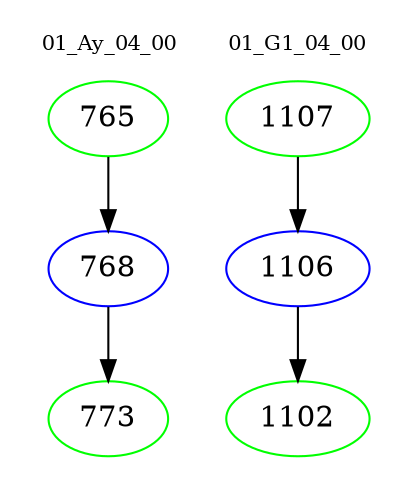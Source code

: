 digraph{
subgraph cluster_0 {
color = white
label = "01_Ay_04_00";
fontsize=10;
T0_765 [label="765", color="green"]
T0_765 -> T0_768 [color="black"]
T0_768 [label="768", color="blue"]
T0_768 -> T0_773 [color="black"]
T0_773 [label="773", color="green"]
}
subgraph cluster_1 {
color = white
label = "01_G1_04_00";
fontsize=10;
T1_1107 [label="1107", color="green"]
T1_1107 -> T1_1106 [color="black"]
T1_1106 [label="1106", color="blue"]
T1_1106 -> T1_1102 [color="black"]
T1_1102 [label="1102", color="green"]
}
}
